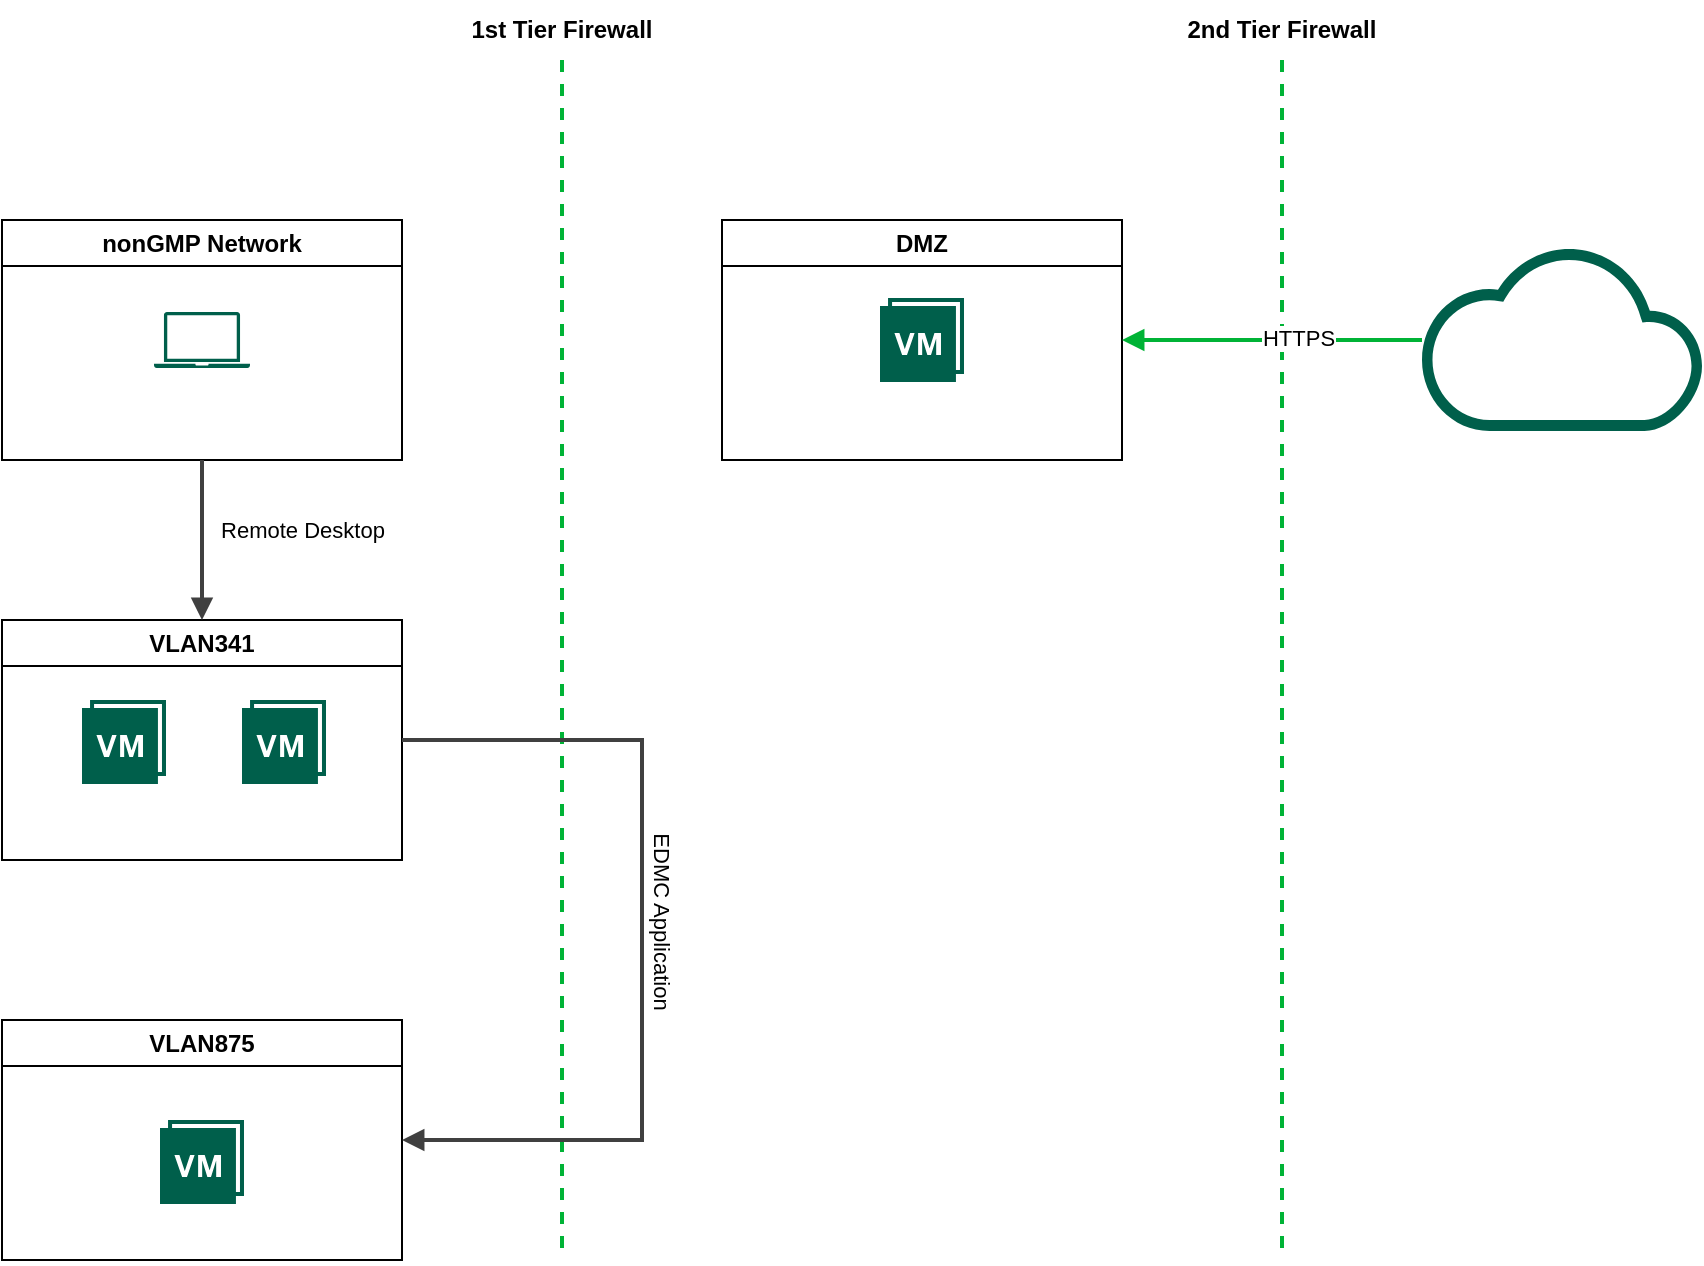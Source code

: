 <mxfile version="28.0.6">
  <diagram name="Page-1" id="hHWHnsxokW3kDAro0Tdl">
    <mxGraphModel dx="1491" dy="660" grid="1" gridSize="10" guides="1" tooltips="1" connect="1" arrows="1" fold="1" page="1" pageScale="1" pageWidth="1169" pageHeight="827" math="0" shadow="0">
      <root>
        <mxCell id="0" />
        <mxCell id="1" parent="0" />
        <mxCell id="1lgSarpmrvdroJrzYnV4-1" value="VLAN875" style="swimlane;whiteSpace=wrap;html=1;" vertex="1" parent="1">
          <mxGeometry x="80" y="520" width="200" height="120" as="geometry" />
        </mxCell>
        <mxCell id="1lgSarpmrvdroJrzYnV4-4" value="" style="sketch=0;pointerEvents=1;shadow=0;dashed=0;html=1;strokeColor=none;fillColor=#005F4B;labelPosition=center;verticalLabelPosition=bottom;verticalAlign=top;align=center;outlineConnect=0;shape=mxgraph.veeam2.vm_with_a_snapshot;" vertex="1" parent="1lgSarpmrvdroJrzYnV4-1">
          <mxGeometry x="79" y="50" width="42" height="42" as="geometry" />
        </mxCell>
        <mxCell id="1lgSarpmrvdroJrzYnV4-2" value="VLAN341" style="swimlane;whiteSpace=wrap;html=1;" vertex="1" parent="1">
          <mxGeometry x="80" y="320" width="200" height="120" as="geometry" />
        </mxCell>
        <mxCell id="1lgSarpmrvdroJrzYnV4-6" value="" style="sketch=0;pointerEvents=1;shadow=0;dashed=0;html=1;strokeColor=none;fillColor=#005F4B;labelPosition=center;verticalLabelPosition=bottom;verticalAlign=top;align=center;outlineConnect=0;shape=mxgraph.veeam2.vm_with_a_snapshot;" vertex="1" parent="1lgSarpmrvdroJrzYnV4-2">
          <mxGeometry x="40" y="40" width="42" height="42" as="geometry" />
        </mxCell>
        <mxCell id="1lgSarpmrvdroJrzYnV4-7" value="" style="sketch=0;pointerEvents=1;shadow=0;dashed=0;html=1;strokeColor=none;fillColor=#005F4B;labelPosition=center;verticalLabelPosition=bottom;verticalAlign=top;align=center;outlineConnect=0;shape=mxgraph.veeam2.vm_with_a_snapshot;" vertex="1" parent="1lgSarpmrvdroJrzYnV4-2">
          <mxGeometry x="120" y="40" width="42" height="42" as="geometry" />
        </mxCell>
        <mxCell id="1lgSarpmrvdroJrzYnV4-3" value="DMZ" style="swimlane;whiteSpace=wrap;html=1;" vertex="1" parent="1">
          <mxGeometry x="440" y="120" width="200" height="120" as="geometry" />
        </mxCell>
        <mxCell id="1lgSarpmrvdroJrzYnV4-5" value="" style="sketch=0;pointerEvents=1;shadow=0;dashed=0;html=1;strokeColor=none;fillColor=#005F4B;labelPosition=center;verticalLabelPosition=bottom;verticalAlign=top;align=center;outlineConnect=0;shape=mxgraph.veeam2.vm_with_a_snapshot;" vertex="1" parent="1lgSarpmrvdroJrzYnV4-3">
          <mxGeometry x="79" y="39" width="42" height="42" as="geometry" />
        </mxCell>
        <mxCell id="1lgSarpmrvdroJrzYnV4-9" value="" style="edgeStyle=none;rounded=0;html=1;jettySize=auto;orthogonalLoop=1;strokeColor=#00B336;strokeWidth=2;fontColor=#000000;jumpStyle=none;endArrow=none;endFill=0;startArrow=none;dashed=1;" edge="1" parent="1">
          <mxGeometry width="100" relative="1" as="geometry">
            <mxPoint x="360" y="40" as="sourcePoint" />
            <mxPoint x="360" y="640" as="targetPoint" />
          </mxGeometry>
        </mxCell>
        <mxCell id="1lgSarpmrvdroJrzYnV4-10" value="" style="sketch=0;pointerEvents=1;shadow=0;dashed=0;html=1;strokeColor=none;fillColor=#005F4B;labelPosition=center;verticalLabelPosition=bottom;verticalAlign=top;align=center;outlineConnect=0;shape=mxgraph.veeam2.cloud;" vertex="1" parent="1">
          <mxGeometry x="790" y="134.5" width="140" height="91" as="geometry" />
        </mxCell>
        <mxCell id="1lgSarpmrvdroJrzYnV4-11" value="" style="edgeStyle=none;rounded=0;html=1;jettySize=auto;orthogonalLoop=1;strokeColor=#00B336;strokeWidth=2;fontColor=#000000;jumpStyle=none;endArrow=none;endFill=0;startArrow=none;dashed=1;" edge="1" parent="1">
          <mxGeometry width="100" relative="1" as="geometry">
            <mxPoint x="720" y="40" as="sourcePoint" />
            <mxPoint x="720" y="640" as="targetPoint" />
          </mxGeometry>
        </mxCell>
        <mxCell id="1lgSarpmrvdroJrzYnV4-12" value="" style="edgeStyle=none;rounded=0;html=1;entryX=1;entryY=0.5;jettySize=auto;orthogonalLoop=1;strokeColor=#00B336;strokeWidth=2;fontColor=#000000;jumpStyle=none;endArrow=block;endFill=1;startArrow=none;entryDx=0;entryDy=0;" edge="1" parent="1" source="1lgSarpmrvdroJrzYnV4-10" target="1lgSarpmrvdroJrzYnV4-3">
          <mxGeometry width="100" relative="1" as="geometry">
            <mxPoint x="1020" y="80" as="sourcePoint" />
            <mxPoint x="1120" y="80" as="targetPoint" />
          </mxGeometry>
        </mxCell>
        <mxCell id="1lgSarpmrvdroJrzYnV4-13" value="HTTPS" style="edgeLabel;html=1;align=center;verticalAlign=middle;resizable=0;points=[];" vertex="1" connectable="0" parent="1lgSarpmrvdroJrzYnV4-12">
          <mxGeometry x="-0.172" y="-1" relative="1" as="geometry">
            <mxPoint as="offset" />
          </mxGeometry>
        </mxCell>
        <mxCell id="1lgSarpmrvdroJrzYnV4-14" value="" style="edgeStyle=none;rounded=0;html=1;jettySize=auto;orthogonalLoop=1;strokeColor=#404040;strokeWidth=2;fontColor=#000000;jumpStyle=none;endArrow=block;endFill=1;startArrow=none;exitX=1;exitY=0.5;exitDx=0;exitDy=0;entryX=1;entryY=0.5;entryDx=0;entryDy=0;" edge="1" parent="1" source="1lgSarpmrvdroJrzYnV4-2" target="1lgSarpmrvdroJrzYnV4-1">
          <mxGeometry width="100" relative="1" as="geometry">
            <mxPoint x="520" y="240" as="sourcePoint" />
            <mxPoint x="520" y="480" as="targetPoint" />
            <Array as="points">
              <mxPoint x="400" y="380" />
              <mxPoint x="400" y="480" />
              <mxPoint x="400" y="580" />
            </Array>
          </mxGeometry>
        </mxCell>
        <mxCell id="1lgSarpmrvdroJrzYnV4-15" value="EDMC Application" style="edgeLabel;html=1;align=center;verticalAlign=middle;resizable=0;points=[];rotation=90;" vertex="1" connectable="0" parent="1lgSarpmrvdroJrzYnV4-14">
          <mxGeometry x="-0.828" y="1" relative="1" as="geometry">
            <mxPoint x="92" y="91" as="offset" />
          </mxGeometry>
        </mxCell>
        <mxCell id="1lgSarpmrvdroJrzYnV4-16" value="nonGMP Network" style="swimlane;whiteSpace=wrap;html=1;" vertex="1" parent="1">
          <mxGeometry x="80" y="120" width="200" height="120" as="geometry" />
        </mxCell>
        <mxCell id="1lgSarpmrvdroJrzYnV4-19" value="" style="sketch=0;pointerEvents=1;shadow=0;dashed=0;html=1;strokeColor=none;fillColor=#005F4B;labelPosition=center;verticalLabelPosition=bottom;verticalAlign=top;align=center;outlineConnect=0;shape=mxgraph.veeam2.laptop;" vertex="1" parent="1lgSarpmrvdroJrzYnV4-16">
          <mxGeometry x="76" y="46" width="48" height="28.0" as="geometry" />
        </mxCell>
        <mxCell id="1lgSarpmrvdroJrzYnV4-17" value="" style="edgeStyle=none;rounded=0;html=1;jettySize=auto;orthogonalLoop=1;strokeColor=#404040;strokeWidth=2;fontColor=#000000;jumpStyle=none;endArrow=block;endFill=1;startArrow=none;exitX=0.5;exitY=1;exitDx=0;exitDy=0;entryX=0.5;entryY=0;entryDx=0;entryDy=0;" edge="1" parent="1" source="1lgSarpmrvdroJrzYnV4-16" target="1lgSarpmrvdroJrzYnV4-2">
          <mxGeometry width="100" relative="1" as="geometry">
            <mxPoint x="250" y="280" as="sourcePoint" />
            <mxPoint x="320" y="280" as="targetPoint" />
            <Array as="points" />
          </mxGeometry>
        </mxCell>
        <mxCell id="1lgSarpmrvdroJrzYnV4-18" value="Remote Desktop" style="edgeLabel;html=1;align=center;verticalAlign=middle;resizable=0;points=[];" vertex="1" connectable="0" parent="1lgSarpmrvdroJrzYnV4-17">
          <mxGeometry x="-0.263" y="-2" relative="1" as="geometry">
            <mxPoint x="52" y="5" as="offset" />
          </mxGeometry>
        </mxCell>
        <mxCell id="1lgSarpmrvdroJrzYnV4-20" value="1st Tier Firewall" style="text;html=1;align=center;verticalAlign=middle;whiteSpace=wrap;rounded=0;fontStyle=1" vertex="1" parent="1">
          <mxGeometry x="310" y="10" width="100" height="30" as="geometry" />
        </mxCell>
        <mxCell id="1lgSarpmrvdroJrzYnV4-22" value="2nd Tier Firewall" style="text;html=1;align=center;verticalAlign=middle;whiteSpace=wrap;rounded=0;fontStyle=1" vertex="1" parent="1">
          <mxGeometry x="670" y="10" width="100" height="30" as="geometry" />
        </mxCell>
      </root>
    </mxGraphModel>
  </diagram>
</mxfile>
